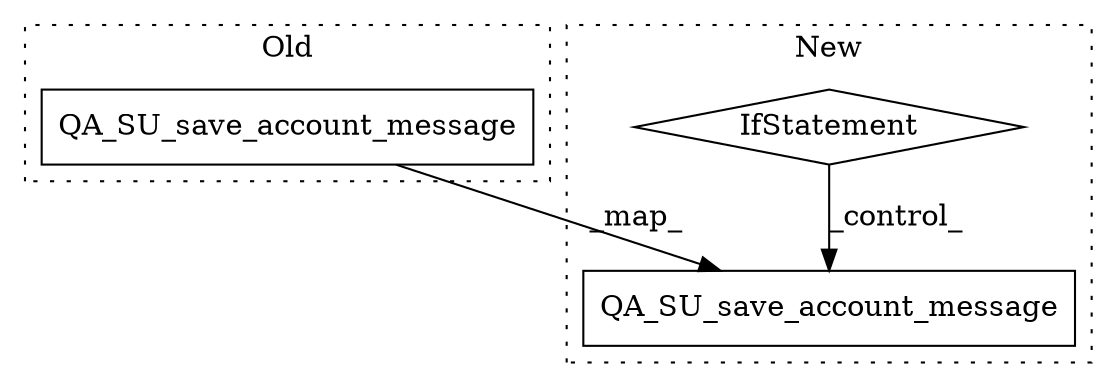 digraph G {
subgraph cluster0 {
1 [label="QA_SU_save_account_message" a="32" s="3863,3917" l="27,1" shape="box"];
label = "Old";
style="dotted";
}
subgraph cluster1 {
2 [label="QA_SU_save_account_message" a="32" s="3932,3986" l="27,1" shape="box"];
3 [label="IfStatement" a="25" s="3727,3776" l="4,2" shape="diamond"];
label = "New";
style="dotted";
}
1 -> 2 [label="_map_"];
3 -> 2 [label="_control_"];
}